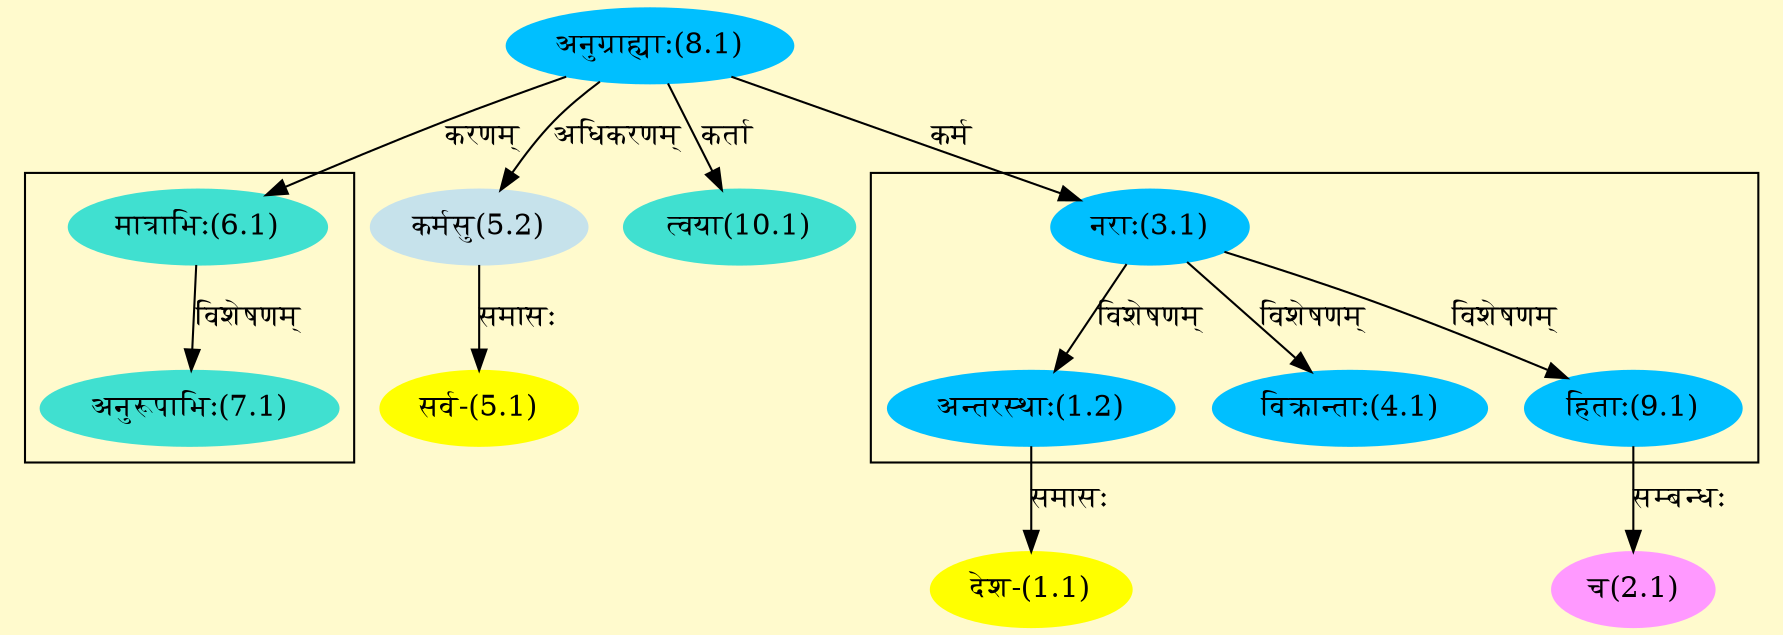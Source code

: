 digraph G{
rankdir=BT;
 compound=true;
 bgcolor="lemonchiffon1";

subgraph cluster_1{
Node1_2 [style=filled, color="#00BFFF" label = "अन्तरस्थाः(1.2)"]
Node3_1 [style=filled, color="#00BFFF" label = "नराः(3.1)"]
Node4_1 [style=filled, color="#00BFFF" label = "विक्रान्ताः(4.1)"]
Node9_1 [style=filled, color="#00BFFF" label = "हिताः(9.1)"]

}

subgraph cluster_2{
Node7_1 [style=filled, color="#40E0D0" label = "अनुरूपाभिः(7.1)"]
Node6_1 [style=filled, color="#40E0D0" label = "मात्राभिः(6.1)"]

}
Node1_1 [style=filled, color="#FFFF00" label = "देश-(1.1)"]
Node1_2 [style=filled, color="#00BFFF" label = "अन्तरस्थाः(1.2)"]
Node2_1 [style=filled, color="#FF99FF" label = "च(2.1)"]
Node9_1 [style=filled, color="#00BFFF" label = "हिताः(9.1)"]
Node3_1 [style=filled, color="#00BFFF" label = "नराः(3.1)"]
Node8_1 [style=filled, color="#00BFFF" label = "अनुग्राह्या:(8.1)"]
Node5_1 [style=filled, color="#FFFF00" label = "सर्व-(5.1)"]
Node5_2 [style=filled, color="#C6E2EB" label = "कर्मसु(5.2)"]
Node6_1 [style=filled, color="#40E0D0" label = "मात्राभिः(6.1)"]
Node10_1 [style=filled, color="#40E0D0" label = "त्वया(10.1)"]
/* Start of Relations section */

Node1_1 -> Node1_2 [  label="समासः"  dir="back" ]
Node1_2 -> Node3_1 [  label="विशेषणम्"  dir="back" ]
Node2_1 -> Node9_1 [  label="सम्बन्धः"  dir="back" ]
Node3_1 -> Node8_1 [  label="कर्म"  dir="back" ]
Node4_1 -> Node3_1 [  label="विशेषणम्"  dir="back" ]
Node5_1 -> Node5_2 [  label="समासः"  dir="back" ]
Node5_2 -> Node8_1 [  label="अधिकरणम्"  dir="back" ]
Node6_1 -> Node8_1 [  label="करणम्"  dir="back" ]
Node7_1 -> Node6_1 [  label="विशेषणम्"  dir="back" ]
Node9_1 -> Node3_1 [  label="विशेषणम्"  dir="back" ]
Node10_1 -> Node8_1 [  label="कर्ता"  dir="back" ]
}
